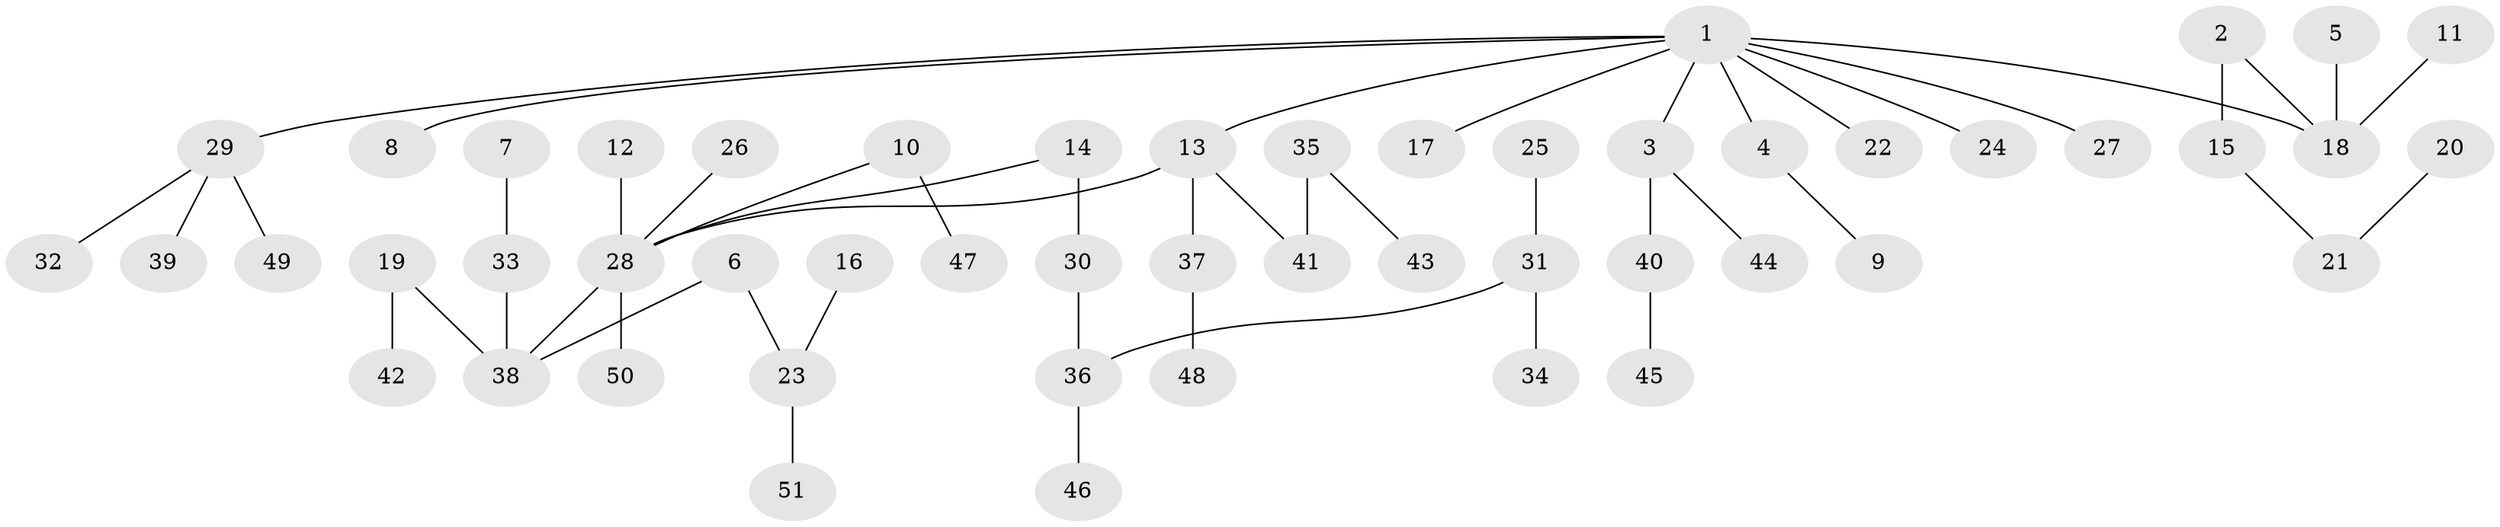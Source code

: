 // original degree distribution, {7: 0.00980392156862745, 5: 0.0392156862745098, 2: 0.30392156862745096, 6: 0.00980392156862745, 3: 0.14705882352941177, 4: 0.0392156862745098, 1: 0.45098039215686275}
// Generated by graph-tools (version 1.1) at 2025/26/03/09/25 03:26:27]
// undirected, 51 vertices, 50 edges
graph export_dot {
graph [start="1"]
  node [color=gray90,style=filled];
  1;
  2;
  3;
  4;
  5;
  6;
  7;
  8;
  9;
  10;
  11;
  12;
  13;
  14;
  15;
  16;
  17;
  18;
  19;
  20;
  21;
  22;
  23;
  24;
  25;
  26;
  27;
  28;
  29;
  30;
  31;
  32;
  33;
  34;
  35;
  36;
  37;
  38;
  39;
  40;
  41;
  42;
  43;
  44;
  45;
  46;
  47;
  48;
  49;
  50;
  51;
  1 -- 3 [weight=1.0];
  1 -- 4 [weight=1.0];
  1 -- 8 [weight=1.0];
  1 -- 13 [weight=1.0];
  1 -- 17 [weight=1.0];
  1 -- 18 [weight=1.0];
  1 -- 22 [weight=1.0];
  1 -- 24 [weight=1.0];
  1 -- 27 [weight=1.0];
  1 -- 29 [weight=1.0];
  2 -- 15 [weight=1.0];
  2 -- 18 [weight=1.0];
  3 -- 40 [weight=1.0];
  3 -- 44 [weight=1.0];
  4 -- 9 [weight=1.0];
  5 -- 18 [weight=1.0];
  6 -- 23 [weight=1.0];
  6 -- 38 [weight=1.0];
  7 -- 33 [weight=1.0];
  10 -- 28 [weight=1.0];
  10 -- 47 [weight=1.0];
  11 -- 18 [weight=1.0];
  12 -- 28 [weight=1.0];
  13 -- 28 [weight=1.0];
  13 -- 37 [weight=1.0];
  13 -- 41 [weight=1.0];
  14 -- 28 [weight=1.0];
  14 -- 30 [weight=1.0];
  15 -- 21 [weight=1.0];
  16 -- 23 [weight=1.0];
  19 -- 38 [weight=1.0];
  19 -- 42 [weight=1.0];
  20 -- 21 [weight=1.0];
  23 -- 51 [weight=1.0];
  25 -- 31 [weight=1.0];
  26 -- 28 [weight=1.0];
  28 -- 38 [weight=1.0];
  28 -- 50 [weight=1.0];
  29 -- 32 [weight=1.0];
  29 -- 39 [weight=1.0];
  29 -- 49 [weight=1.0];
  30 -- 36 [weight=1.0];
  31 -- 34 [weight=1.0];
  31 -- 36 [weight=1.0];
  33 -- 38 [weight=1.0];
  35 -- 41 [weight=1.0];
  35 -- 43 [weight=1.0];
  36 -- 46 [weight=1.0];
  37 -- 48 [weight=1.0];
  40 -- 45 [weight=1.0];
}
